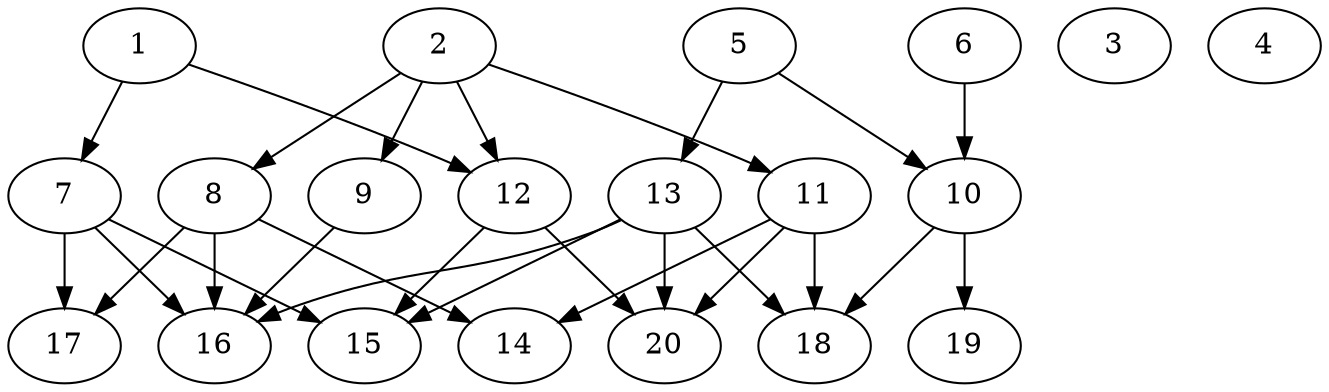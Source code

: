 // DAG automatically generated by daggen at Wed Jul 24 21:27:05 2019
// ./daggen --dot -n 20 --ccr 0.4 --fat 0.7 --regular 0.5 --density 0.5 --mindata 5242880 --maxdata 52428800 
digraph G {
  1 [size="39201280", alpha="0.03", expect_size="15680512"] 
  1 -> 7 [size ="15680512"]
  1 -> 12 [size ="15680512"]
  2 [size="40079360", alpha="0.11", expect_size="16031744"] 
  2 -> 8 [size ="16031744"]
  2 -> 9 [size ="16031744"]
  2 -> 11 [size ="16031744"]
  2 -> 12 [size ="16031744"]
  3 [size="50145280", alpha="0.11", expect_size="20058112"] 
  4 [size="13719040", alpha="0.09", expect_size="5487616"] 
  5 [size="67868160", alpha="0.12", expect_size="27147264"] 
  5 -> 10 [size ="27147264"]
  5 -> 13 [size ="27147264"]
  6 [size="54387200", alpha="0.16", expect_size="21754880"] 
  6 -> 10 [size ="21754880"]
  7 [size="28392960", alpha="0.15", expect_size="11357184"] 
  7 -> 15 [size ="11357184"]
  7 -> 16 [size ="11357184"]
  7 -> 17 [size ="11357184"]
  8 [size="106380800", alpha="0.15", expect_size="42552320"] 
  8 -> 14 [size ="42552320"]
  8 -> 16 [size ="42552320"]
  8 -> 17 [size ="42552320"]
  9 [size="19829760", alpha="0.10", expect_size="7931904"] 
  9 -> 16 [size ="7931904"]
  10 [size="98657280", alpha="0.20", expect_size="39462912"] 
  10 -> 18 [size ="39462912"]
  10 -> 19 [size ="39462912"]
  11 [size="85603840", alpha="0.06", expect_size="34241536"] 
  11 -> 14 [size ="34241536"]
  11 -> 18 [size ="34241536"]
  11 -> 20 [size ="34241536"]
  12 [size="105935360", alpha="0.17", expect_size="42374144"] 
  12 -> 15 [size ="42374144"]
  12 -> 20 [size ="42374144"]
  13 [size="51136000", alpha="0.03", expect_size="20454400"] 
  13 -> 15 [size ="20454400"]
  13 -> 16 [size ="20454400"]
  13 -> 18 [size ="20454400"]
  13 -> 20 [size ="20454400"]
  14 [size="117788160", alpha="0.17", expect_size="47115264"] 
  15 [size="55275520", alpha="0.01", expect_size="22110208"] 
  16 [size="127416320", alpha="0.08", expect_size="50966528"] 
  17 [size="105848320", alpha="0.15", expect_size="42339328"] 
  18 [size="76444160", alpha="0.09", expect_size="30577664"] 
  19 [size="46574080", alpha="0.10", expect_size="18629632"] 
  20 [size="104588800", alpha="0.17", expect_size="41835520"] 
}
